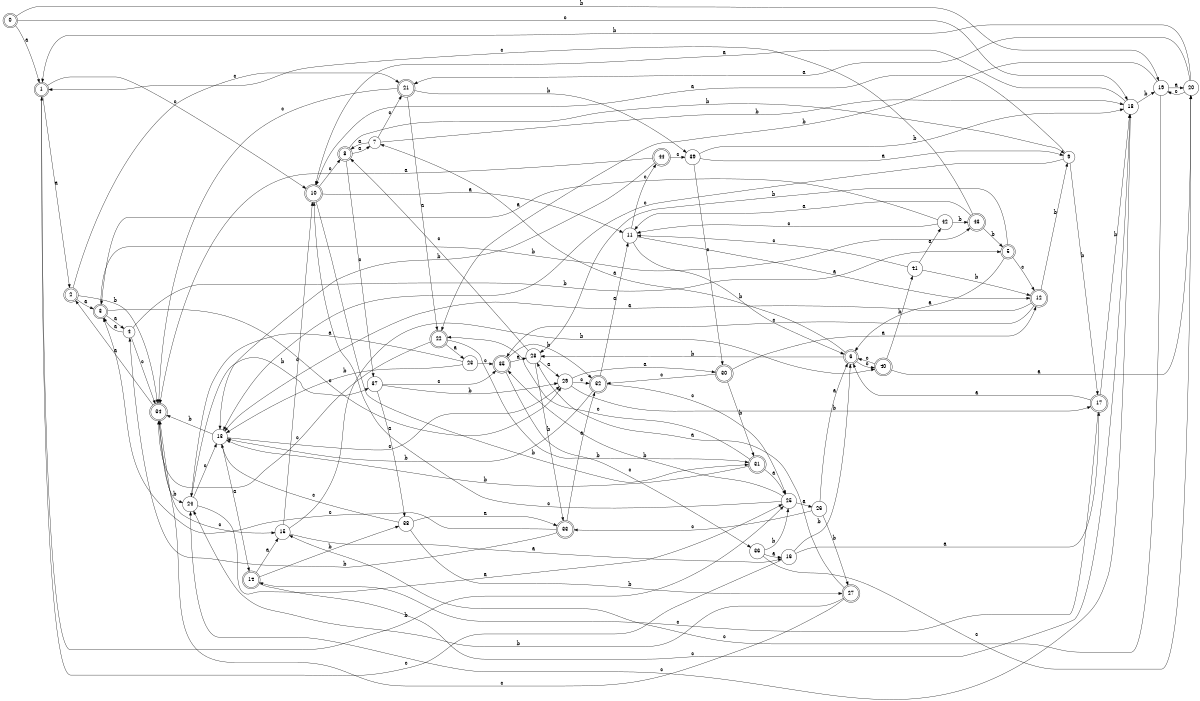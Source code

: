 digraph n36_7 {
__start0 [label="" shape="none"];

rankdir=LR;
size="8,5";

s0 [style="rounded,filled", color="black", fillcolor="white" shape="doublecircle", label="0"];
s1 [style="rounded,filled", color="black", fillcolor="white" shape="doublecircle", label="1"];
s2 [style="rounded,filled", color="black", fillcolor="white" shape="doublecircle", label="2"];
s3 [style="rounded,filled", color="black", fillcolor="white" shape="doublecircle", label="3"];
s4 [style="filled", color="black", fillcolor="white" shape="circle", label="4"];
s5 [style="rounded,filled", color="black", fillcolor="white" shape="doublecircle", label="5"];
s6 [style="rounded,filled", color="black", fillcolor="white" shape="doublecircle", label="6"];
s7 [style="filled", color="black", fillcolor="white" shape="circle", label="7"];
s8 [style="rounded,filled", color="black", fillcolor="white" shape="doublecircle", label="8"];
s9 [style="filled", color="black", fillcolor="white" shape="circle", label="9"];
s10 [style="rounded,filled", color="black", fillcolor="white" shape="doublecircle", label="10"];
s11 [style="filled", color="black", fillcolor="white" shape="circle", label="11"];
s12 [style="rounded,filled", color="black", fillcolor="white" shape="doublecircle", label="12"];
s13 [style="filled", color="black", fillcolor="white" shape="circle", label="13"];
s14 [style="rounded,filled", color="black", fillcolor="white" shape="doublecircle", label="14"];
s15 [style="filled", color="black", fillcolor="white" shape="circle", label="15"];
s16 [style="filled", color="black", fillcolor="white" shape="circle", label="16"];
s17 [style="rounded,filled", color="black", fillcolor="white" shape="doublecircle", label="17"];
s18 [style="filled", color="black", fillcolor="white" shape="circle", label="18"];
s19 [style="filled", color="black", fillcolor="white" shape="circle", label="19"];
s20 [style="filled", color="black", fillcolor="white" shape="circle", label="20"];
s21 [style="rounded,filled", color="black", fillcolor="white" shape="doublecircle", label="21"];
s22 [style="rounded,filled", color="black", fillcolor="white" shape="doublecircle", label="22"];
s23 [style="filled", color="black", fillcolor="white" shape="circle", label="23"];
s24 [style="filled", color="black", fillcolor="white" shape="circle", label="24"];
s25 [style="filled", color="black", fillcolor="white" shape="circle", label="25"];
s26 [style="filled", color="black", fillcolor="white" shape="circle", label="26"];
s27 [style="rounded,filled", color="black", fillcolor="white" shape="doublecircle", label="27"];
s28 [style="filled", color="black", fillcolor="white" shape="circle", label="28"];
s29 [style="filled", color="black", fillcolor="white" shape="circle", label="29"];
s30 [style="rounded,filled", color="black", fillcolor="white" shape="doublecircle", label="30"];
s31 [style="rounded,filled", color="black", fillcolor="white" shape="doublecircle", label="31"];
s32 [style="rounded,filled", color="black", fillcolor="white" shape="doublecircle", label="32"];
s33 [style="rounded,filled", color="black", fillcolor="white" shape="doublecircle", label="33"];
s34 [style="rounded,filled", color="black", fillcolor="white" shape="doublecircle", label="34"];
s35 [style="rounded,filled", color="black", fillcolor="white" shape="doublecircle", label="35"];
s36 [style="filled", color="black", fillcolor="white" shape="circle", label="36"];
s37 [style="filled", color="black", fillcolor="white" shape="circle", label="37"];
s38 [style="filled", color="black", fillcolor="white" shape="circle", label="38"];
s39 [style="filled", color="black", fillcolor="white" shape="circle", label="39"];
s40 [style="rounded,filled", color="black", fillcolor="white" shape="doublecircle", label="40"];
s41 [style="filled", color="black", fillcolor="white" shape="circle", label="41"];
s42 [style="filled", color="black", fillcolor="white" shape="circle", label="42"];
s43 [style="rounded,filled", color="black", fillcolor="white" shape="doublecircle", label="43"];
s44 [style="rounded,filled", color="black", fillcolor="white" shape="doublecircle", label="44"];
s0 -> s1 [label="a"];
s0 -> s19 [label="b"];
s0 -> s18 [label="c"];
s1 -> s2 [label="a"];
s1 -> s25 [label="b"];
s1 -> s10 [label="c"];
s2 -> s3 [label="a"];
s2 -> s34 [label="b"];
s2 -> s21 [label="c"];
s3 -> s4 [label="a"];
s3 -> s43 [label="b"];
s3 -> s29 [label="c"];
s4 -> s3 [label="a"];
s4 -> s5 [label="b"];
s4 -> s34 [label="c"];
s5 -> s6 [label="a"];
s5 -> s28 [label="b"];
s5 -> s12 [label="c"];
s6 -> s7 [label="a"];
s6 -> s28 [label="b"];
s6 -> s40 [label="c"];
s7 -> s8 [label="a"];
s7 -> s18 [label="b"];
s7 -> s21 [label="c"];
s8 -> s7 [label="a"];
s8 -> s9 [label="b"];
s8 -> s37 [label="c"];
s9 -> s10 [label="a"];
s9 -> s17 [label="b"];
s9 -> s13 [label="c"];
s10 -> s11 [label="a"];
s10 -> s31 [label="b"];
s10 -> s8 [label="c"];
s11 -> s12 [label="a"];
s11 -> s6 [label="b"];
s11 -> s44 [label="c"];
s12 -> s13 [label="a"];
s12 -> s9 [label="b"];
s12 -> s35 [label="c"];
s13 -> s14 [label="a"];
s13 -> s34 [label="b"];
s13 -> s29 [label="c"];
s14 -> s15 [label="a"];
s14 -> s38 [label="b"];
s14 -> s18 [label="c"];
s15 -> s16 [label="a"];
s15 -> s40 [label="b"];
s15 -> s10 [label="c"];
s16 -> s17 [label="a"];
s16 -> s6 [label="b"];
s16 -> s1 [label="c"];
s17 -> s6 [label="a"];
s17 -> s18 [label="b"];
s17 -> s14 [label="c"];
s18 -> s10 [label="a"];
s18 -> s19 [label="b"];
s18 -> s24 [label="c"];
s19 -> s20 [label="a"];
s19 -> s22 [label="b"];
s19 -> s15 [label="c"];
s20 -> s21 [label="a"];
s20 -> s1 [label="b"];
s20 -> s19 [label="c"];
s21 -> s22 [label="a"];
s21 -> s39 [label="b"];
s21 -> s34 [label="c"];
s22 -> s23 [label="a"];
s22 -> s31 [label="b"];
s22 -> s34 [label="c"];
s23 -> s24 [label="a"];
s23 -> s13 [label="b"];
s23 -> s35 [label="c"];
s24 -> s25 [label="a"];
s24 -> s37 [label="b"];
s24 -> s13 [label="c"];
s25 -> s26 [label="a"];
s25 -> s35 [label="b"];
s25 -> s10 [label="c"];
s26 -> s6 [label="a"];
s26 -> s27 [label="b"];
s26 -> s33 [label="c"];
s27 -> s28 [label="a"];
s27 -> s24 [label="b"];
s27 -> s34 [label="c"];
s28 -> s29 [label="a"];
s28 -> s33 [label="b"];
s28 -> s8 [label="c"];
s29 -> s30 [label="a"];
s29 -> s17 [label="b"];
s29 -> s32 [label="c"];
s30 -> s12 [label="a"];
s30 -> s31 [label="b"];
s30 -> s32 [label="c"];
s31 -> s25 [label="a"];
s31 -> s13 [label="b"];
s31 -> s22 [label="c"];
s32 -> s11 [label="a"];
s32 -> s13 [label="b"];
s32 -> s25 [label="c"];
s33 -> s32 [label="a"];
s33 -> s4 [label="b"];
s33 -> s3 [label="c"];
s34 -> s2 [label="a"];
s34 -> s24 [label="b"];
s34 -> s15 [label="c"];
s35 -> s28 [label="a"];
s35 -> s32 [label="b"];
s35 -> s36 [label="c"];
s36 -> s16 [label="a"];
s36 -> s25 [label="b"];
s36 -> s20 [label="c"];
s37 -> s38 [label="a"];
s37 -> s29 [label="b"];
s37 -> s35 [label="c"];
s38 -> s33 [label="a"];
s38 -> s27 [label="b"];
s38 -> s13 [label="c"];
s39 -> s9 [label="a"];
s39 -> s18 [label="b"];
s39 -> s30 [label="c"];
s40 -> s20 [label="a"];
s40 -> s41 [label="b"];
s40 -> s6 [label="c"];
s41 -> s42 [label="a"];
s41 -> s12 [label="b"];
s41 -> s11 [label="c"];
s42 -> s3 [label="a"];
s42 -> s43 [label="b"];
s42 -> s11 [label="c"];
s43 -> s11 [label="a"];
s43 -> s5 [label="b"];
s43 -> s1 [label="c"];
s44 -> s34 [label="a"];
s44 -> s13 [label="b"];
s44 -> s39 [label="c"];

}